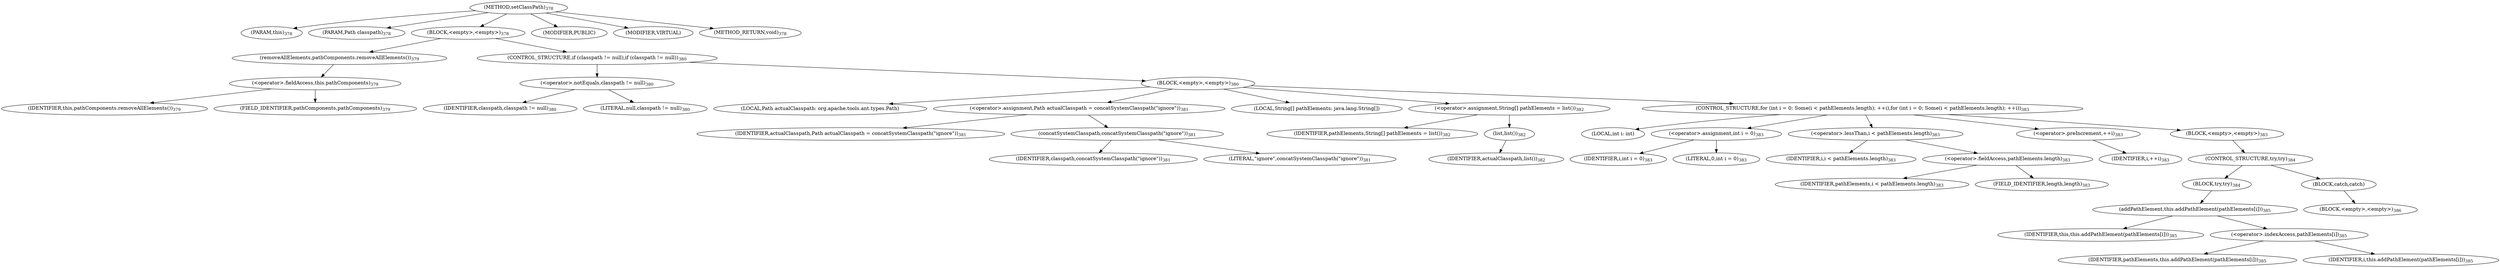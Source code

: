 digraph "setClassPath" {  
"623" [label = <(METHOD,setClassPath)<SUB>378</SUB>> ]
"51" [label = <(PARAM,this)<SUB>378</SUB>> ]
"624" [label = <(PARAM,Path classpath)<SUB>378</SUB>> ]
"625" [label = <(BLOCK,&lt;empty&gt;,&lt;empty&gt;)<SUB>378</SUB>> ]
"626" [label = <(removeAllElements,pathComponents.removeAllElements())<SUB>379</SUB>> ]
"627" [label = <(&lt;operator&gt;.fieldAccess,this.pathComponents)<SUB>379</SUB>> ]
"628" [label = <(IDENTIFIER,this,pathComponents.removeAllElements())<SUB>379</SUB>> ]
"629" [label = <(FIELD_IDENTIFIER,pathComponents,pathComponents)<SUB>379</SUB>> ]
"630" [label = <(CONTROL_STRUCTURE,if (classpath != null),if (classpath != null))<SUB>380</SUB>> ]
"631" [label = <(&lt;operator&gt;.notEquals,classpath != null)<SUB>380</SUB>> ]
"632" [label = <(IDENTIFIER,classpath,classpath != null)<SUB>380</SUB>> ]
"633" [label = <(LITERAL,null,classpath != null)<SUB>380</SUB>> ]
"634" [label = <(BLOCK,&lt;empty&gt;,&lt;empty&gt;)<SUB>380</SUB>> ]
"635" [label = <(LOCAL,Path actualClasspath: org.apache.tools.ant.types.Path)> ]
"636" [label = <(&lt;operator&gt;.assignment,Path actualClasspath = concatSystemClasspath(&quot;ignore&quot;))<SUB>381</SUB>> ]
"637" [label = <(IDENTIFIER,actualClasspath,Path actualClasspath = concatSystemClasspath(&quot;ignore&quot;))<SUB>381</SUB>> ]
"638" [label = <(concatSystemClasspath,concatSystemClasspath(&quot;ignore&quot;))<SUB>381</SUB>> ]
"639" [label = <(IDENTIFIER,classpath,concatSystemClasspath(&quot;ignore&quot;))<SUB>381</SUB>> ]
"640" [label = <(LITERAL,&quot;ignore&quot;,concatSystemClasspath(&quot;ignore&quot;))<SUB>381</SUB>> ]
"641" [label = <(LOCAL,String[] pathElements: java.lang.String[])> ]
"642" [label = <(&lt;operator&gt;.assignment,String[] pathElements = list())<SUB>382</SUB>> ]
"643" [label = <(IDENTIFIER,pathElements,String[] pathElements = list())<SUB>382</SUB>> ]
"644" [label = <(list,list())<SUB>382</SUB>> ]
"645" [label = <(IDENTIFIER,actualClasspath,list())<SUB>382</SUB>> ]
"646" [label = <(CONTROL_STRUCTURE,for (int i = 0; Some(i &lt; pathElements.length); ++i),for (int i = 0; Some(i &lt; pathElements.length); ++i))<SUB>383</SUB>> ]
"647" [label = <(LOCAL,int i: int)> ]
"648" [label = <(&lt;operator&gt;.assignment,int i = 0)<SUB>383</SUB>> ]
"649" [label = <(IDENTIFIER,i,int i = 0)<SUB>383</SUB>> ]
"650" [label = <(LITERAL,0,int i = 0)<SUB>383</SUB>> ]
"651" [label = <(&lt;operator&gt;.lessThan,i &lt; pathElements.length)<SUB>383</SUB>> ]
"652" [label = <(IDENTIFIER,i,i &lt; pathElements.length)<SUB>383</SUB>> ]
"653" [label = <(&lt;operator&gt;.fieldAccess,pathElements.length)<SUB>383</SUB>> ]
"654" [label = <(IDENTIFIER,pathElements,i &lt; pathElements.length)<SUB>383</SUB>> ]
"655" [label = <(FIELD_IDENTIFIER,length,length)<SUB>383</SUB>> ]
"656" [label = <(&lt;operator&gt;.preIncrement,++i)<SUB>383</SUB>> ]
"657" [label = <(IDENTIFIER,i,++i)<SUB>383</SUB>> ]
"658" [label = <(BLOCK,&lt;empty&gt;,&lt;empty&gt;)<SUB>383</SUB>> ]
"659" [label = <(CONTROL_STRUCTURE,try,try)<SUB>384</SUB>> ]
"660" [label = <(BLOCK,try,try)<SUB>384</SUB>> ]
"661" [label = <(addPathElement,this.addPathElement(pathElements[i]))<SUB>385</SUB>> ]
"50" [label = <(IDENTIFIER,this,this.addPathElement(pathElements[i]))<SUB>385</SUB>> ]
"662" [label = <(&lt;operator&gt;.indexAccess,pathElements[i])<SUB>385</SUB>> ]
"663" [label = <(IDENTIFIER,pathElements,this.addPathElement(pathElements[i]))<SUB>385</SUB>> ]
"664" [label = <(IDENTIFIER,i,this.addPathElement(pathElements[i]))<SUB>385</SUB>> ]
"665" [label = <(BLOCK,catch,catch)> ]
"666" [label = <(BLOCK,&lt;empty&gt;,&lt;empty&gt;)<SUB>386</SUB>> ]
"667" [label = <(MODIFIER,PUBLIC)> ]
"668" [label = <(MODIFIER,VIRTUAL)> ]
"669" [label = <(METHOD_RETURN,void)<SUB>378</SUB>> ]
  "623" -> "51" 
  "623" -> "624" 
  "623" -> "625" 
  "623" -> "667" 
  "623" -> "668" 
  "623" -> "669" 
  "625" -> "626" 
  "625" -> "630" 
  "626" -> "627" 
  "627" -> "628" 
  "627" -> "629" 
  "630" -> "631" 
  "630" -> "634" 
  "631" -> "632" 
  "631" -> "633" 
  "634" -> "635" 
  "634" -> "636" 
  "634" -> "641" 
  "634" -> "642" 
  "634" -> "646" 
  "636" -> "637" 
  "636" -> "638" 
  "638" -> "639" 
  "638" -> "640" 
  "642" -> "643" 
  "642" -> "644" 
  "644" -> "645" 
  "646" -> "647" 
  "646" -> "648" 
  "646" -> "651" 
  "646" -> "656" 
  "646" -> "658" 
  "648" -> "649" 
  "648" -> "650" 
  "651" -> "652" 
  "651" -> "653" 
  "653" -> "654" 
  "653" -> "655" 
  "656" -> "657" 
  "658" -> "659" 
  "659" -> "660" 
  "659" -> "665" 
  "660" -> "661" 
  "661" -> "50" 
  "661" -> "662" 
  "662" -> "663" 
  "662" -> "664" 
  "665" -> "666" 
}
